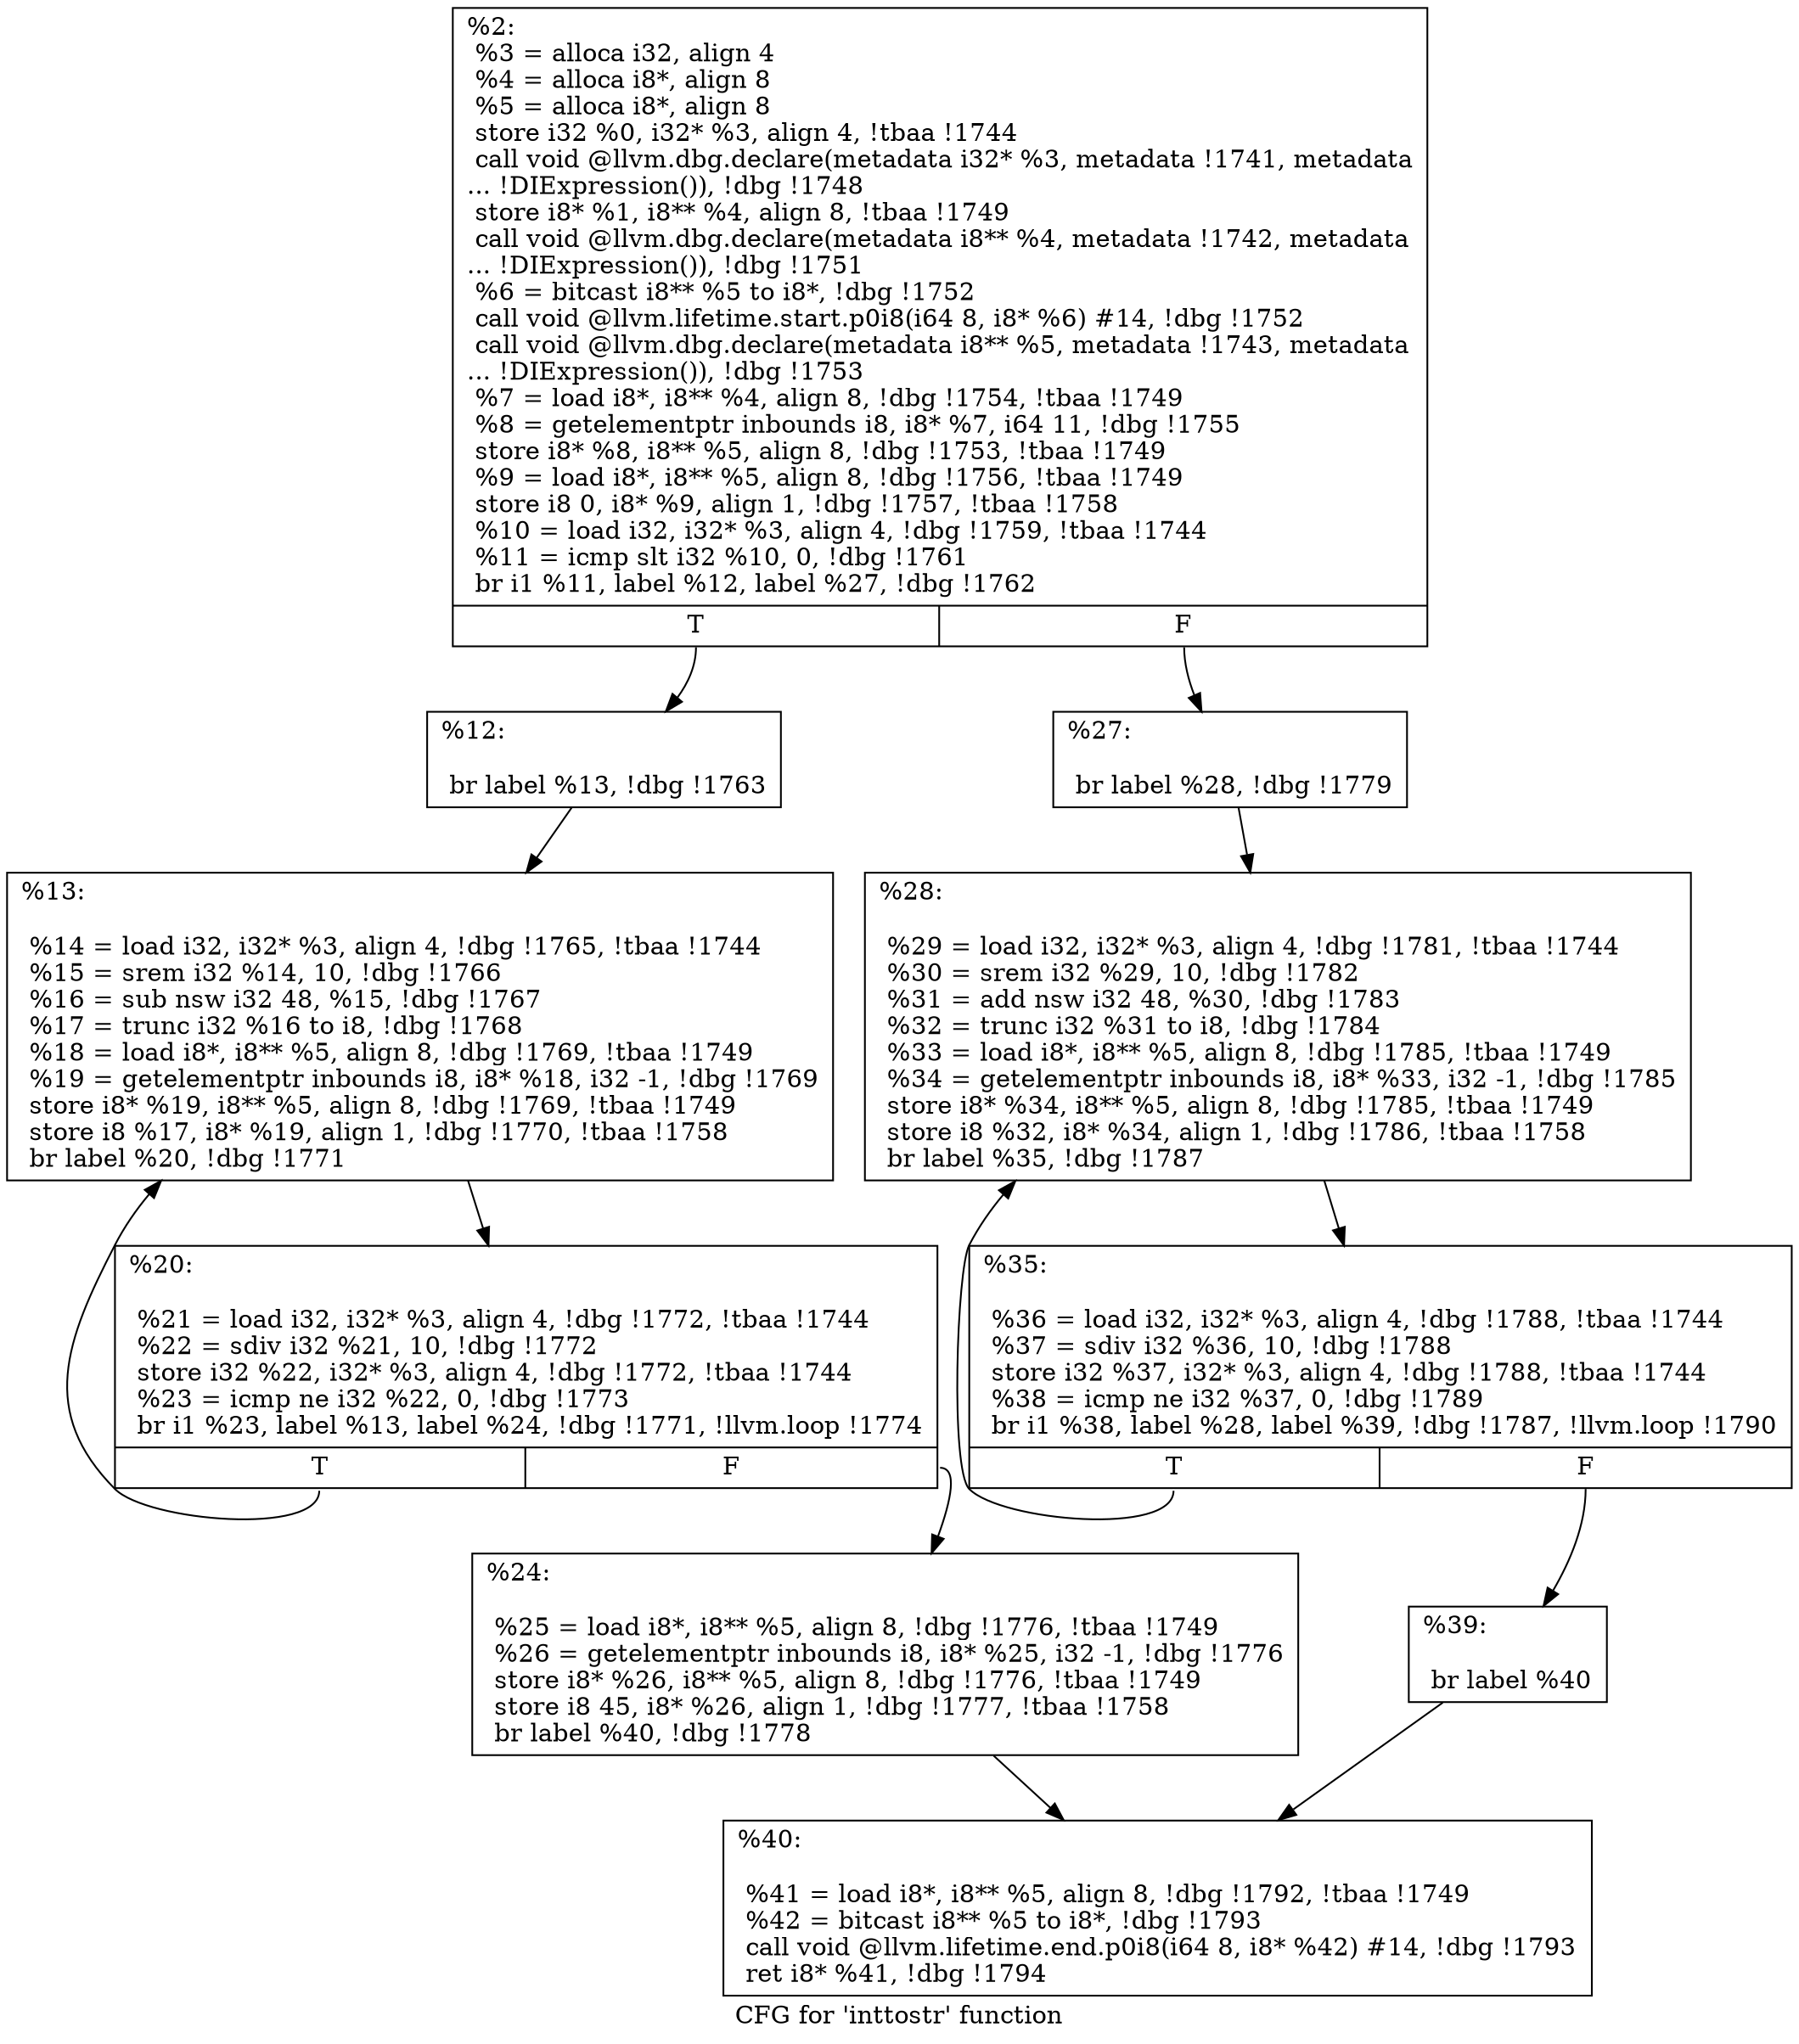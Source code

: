 digraph "CFG for 'inttostr' function" {
	label="CFG for 'inttostr' function";

	Node0x216bba0 [shape=record,label="{%2:\l  %3 = alloca i32, align 4\l  %4 = alloca i8*, align 8\l  %5 = alloca i8*, align 8\l  store i32 %0, i32* %3, align 4, !tbaa !1744\l  call void @llvm.dbg.declare(metadata i32* %3, metadata !1741, metadata\l... !DIExpression()), !dbg !1748\l  store i8* %1, i8** %4, align 8, !tbaa !1749\l  call void @llvm.dbg.declare(metadata i8** %4, metadata !1742, metadata\l... !DIExpression()), !dbg !1751\l  %6 = bitcast i8** %5 to i8*, !dbg !1752\l  call void @llvm.lifetime.start.p0i8(i64 8, i8* %6) #14, !dbg !1752\l  call void @llvm.dbg.declare(metadata i8** %5, metadata !1743, metadata\l... !DIExpression()), !dbg !1753\l  %7 = load i8*, i8** %4, align 8, !dbg !1754, !tbaa !1749\l  %8 = getelementptr inbounds i8, i8* %7, i64 11, !dbg !1755\l  store i8* %8, i8** %5, align 8, !dbg !1753, !tbaa !1749\l  %9 = load i8*, i8** %5, align 8, !dbg !1756, !tbaa !1749\l  store i8 0, i8* %9, align 1, !dbg !1757, !tbaa !1758\l  %10 = load i32, i32* %3, align 4, !dbg !1759, !tbaa !1744\l  %11 = icmp slt i32 %10, 0, !dbg !1761\l  br i1 %11, label %12, label %27, !dbg !1762\l|{<s0>T|<s1>F}}"];
	Node0x216bba0:s0 -> Node0x216bcb0;
	Node0x216bba0:s1 -> Node0x216bdf0;
	Node0x216bcb0 [shape=record,label="{%12:\l\l  br label %13, !dbg !1763\l}"];
	Node0x216bcb0 -> Node0x216bd00;
	Node0x216bd00 [shape=record,label="{%13:\l\l  %14 = load i32, i32* %3, align 4, !dbg !1765, !tbaa !1744\l  %15 = srem i32 %14, 10, !dbg !1766\l  %16 = sub nsw i32 48, %15, !dbg !1767\l  %17 = trunc i32 %16 to i8, !dbg !1768\l  %18 = load i8*, i8** %5, align 8, !dbg !1769, !tbaa !1749\l  %19 = getelementptr inbounds i8, i8* %18, i32 -1, !dbg !1769\l  store i8* %19, i8** %5, align 8, !dbg !1769, !tbaa !1749\l  store i8 %17, i8* %19, align 1, !dbg !1770, !tbaa !1758\l  br label %20, !dbg !1771\l}"];
	Node0x216bd00 -> Node0x216bd50;
	Node0x216bd50 [shape=record,label="{%20:\l\l  %21 = load i32, i32* %3, align 4, !dbg !1772, !tbaa !1744\l  %22 = sdiv i32 %21, 10, !dbg !1772\l  store i32 %22, i32* %3, align 4, !dbg !1772, !tbaa !1744\l  %23 = icmp ne i32 %22, 0, !dbg !1773\l  br i1 %23, label %13, label %24, !dbg !1771, !llvm.loop !1774\l|{<s0>T|<s1>F}}"];
	Node0x216bd50:s0 -> Node0x216bd00;
	Node0x216bd50:s1 -> Node0x216bda0;
	Node0x216bda0 [shape=record,label="{%24:\l\l  %25 = load i8*, i8** %5, align 8, !dbg !1776, !tbaa !1749\l  %26 = getelementptr inbounds i8, i8* %25, i32 -1, !dbg !1776\l  store i8* %26, i8** %5, align 8, !dbg !1776, !tbaa !1749\l  store i8 45, i8* %26, align 1, !dbg !1777, !tbaa !1758\l  br label %40, !dbg !1778\l}"];
	Node0x216bda0 -> Node0x216bf30;
	Node0x216bdf0 [shape=record,label="{%27:\l\l  br label %28, !dbg !1779\l}"];
	Node0x216bdf0 -> Node0x216be40;
	Node0x216be40 [shape=record,label="{%28:\l\l  %29 = load i32, i32* %3, align 4, !dbg !1781, !tbaa !1744\l  %30 = srem i32 %29, 10, !dbg !1782\l  %31 = add nsw i32 48, %30, !dbg !1783\l  %32 = trunc i32 %31 to i8, !dbg !1784\l  %33 = load i8*, i8** %5, align 8, !dbg !1785, !tbaa !1749\l  %34 = getelementptr inbounds i8, i8* %33, i32 -1, !dbg !1785\l  store i8* %34, i8** %5, align 8, !dbg !1785, !tbaa !1749\l  store i8 %32, i8* %34, align 1, !dbg !1786, !tbaa !1758\l  br label %35, !dbg !1787\l}"];
	Node0x216be40 -> Node0x216be90;
	Node0x216be90 [shape=record,label="{%35:\l\l  %36 = load i32, i32* %3, align 4, !dbg !1788, !tbaa !1744\l  %37 = sdiv i32 %36, 10, !dbg !1788\l  store i32 %37, i32* %3, align 4, !dbg !1788, !tbaa !1744\l  %38 = icmp ne i32 %37, 0, !dbg !1789\l  br i1 %38, label %28, label %39, !dbg !1787, !llvm.loop !1790\l|{<s0>T|<s1>F}}"];
	Node0x216be90:s0 -> Node0x216be40;
	Node0x216be90:s1 -> Node0x216bee0;
	Node0x216bee0 [shape=record,label="{%39:\l\l  br label %40\l}"];
	Node0x216bee0 -> Node0x216bf30;
	Node0x216bf30 [shape=record,label="{%40:\l\l  %41 = load i8*, i8** %5, align 8, !dbg !1792, !tbaa !1749\l  %42 = bitcast i8** %5 to i8*, !dbg !1793\l  call void @llvm.lifetime.end.p0i8(i64 8, i8* %42) #14, !dbg !1793\l  ret i8* %41, !dbg !1794\l}"];
}
